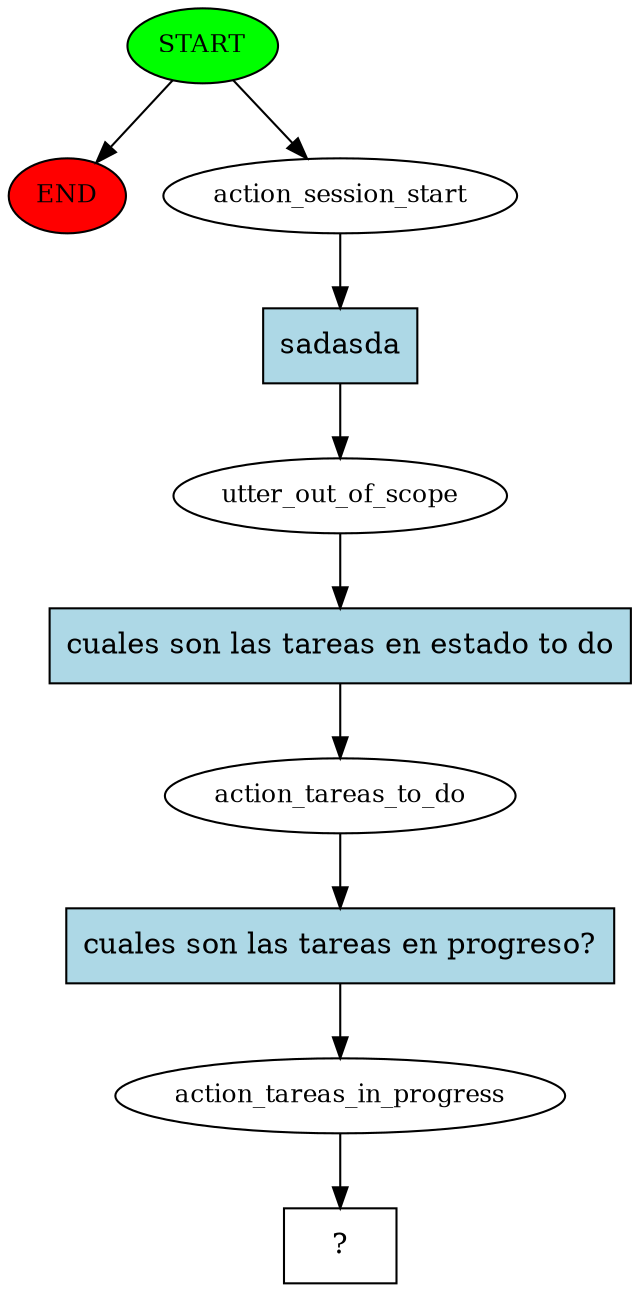 digraph  {
0 [class="start active", fillcolor=green, fontsize=12, label=START, style=filled];
"-1" [class=end, fillcolor=red, fontsize=12, label=END, style=filled];
1 [class=active, fontsize=12, label=action_session_start];
2 [class=active, fontsize=12, label=utter_out_of_scope];
3 [class=active, fontsize=12, label=action_tareas_to_do];
4 [class=active, fontsize=12, label=action_tareas_in_progress];
5 [class="intent dashed active", label="  ?  ", shape=rect];
6 [class="intent active", fillcolor=lightblue, label=sadasda, shape=rect, style=filled];
7 [class="intent active", fillcolor=lightblue, label="cuales son las tareas en estado to do", shape=rect, style=filled];
8 [class="intent active", fillcolor=lightblue, label="cuales son las tareas en progreso?", shape=rect, style=filled];
0 -> "-1"  [class="", key=NONE, label=""];
0 -> 1  [class=active, key=NONE, label=""];
1 -> 6  [class=active, key=0];
2 -> 7  [class=active, key=0];
3 -> 8  [class=active, key=0];
4 -> 5  [class=active, key=NONE, label=""];
6 -> 2  [class=active, key=0];
7 -> 3  [class=active, key=0];
8 -> 4  [class=active, key=0];
}
